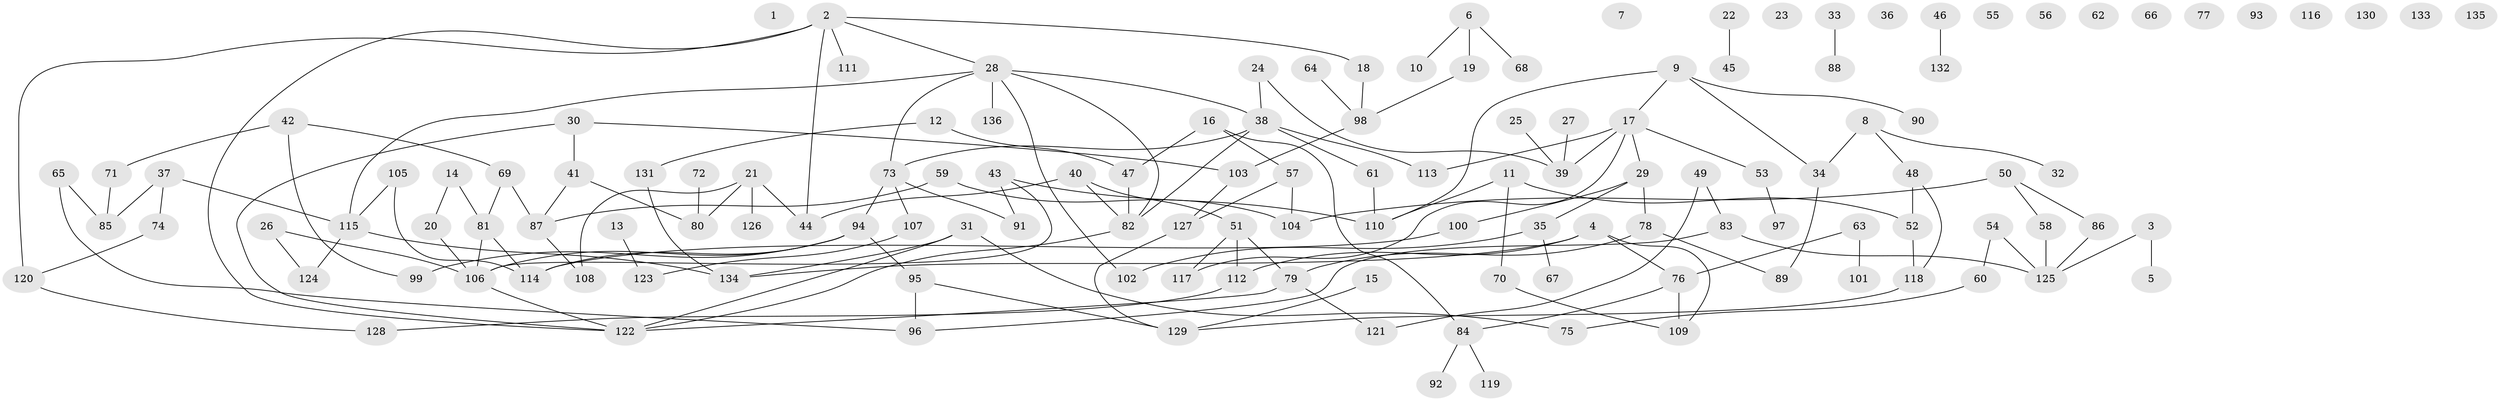 // Generated by graph-tools (version 1.1) at 2025/25/03/09/25 03:25:19]
// undirected, 136 vertices, 162 edges
graph export_dot {
graph [start="1"]
  node [color=gray90,style=filled];
  1;
  2;
  3;
  4;
  5;
  6;
  7;
  8;
  9;
  10;
  11;
  12;
  13;
  14;
  15;
  16;
  17;
  18;
  19;
  20;
  21;
  22;
  23;
  24;
  25;
  26;
  27;
  28;
  29;
  30;
  31;
  32;
  33;
  34;
  35;
  36;
  37;
  38;
  39;
  40;
  41;
  42;
  43;
  44;
  45;
  46;
  47;
  48;
  49;
  50;
  51;
  52;
  53;
  54;
  55;
  56;
  57;
  58;
  59;
  60;
  61;
  62;
  63;
  64;
  65;
  66;
  67;
  68;
  69;
  70;
  71;
  72;
  73;
  74;
  75;
  76;
  77;
  78;
  79;
  80;
  81;
  82;
  83;
  84;
  85;
  86;
  87;
  88;
  89;
  90;
  91;
  92;
  93;
  94;
  95;
  96;
  97;
  98;
  99;
  100;
  101;
  102;
  103;
  104;
  105;
  106;
  107;
  108;
  109;
  110;
  111;
  112;
  113;
  114;
  115;
  116;
  117;
  118;
  119;
  120;
  121;
  122;
  123;
  124;
  125;
  126;
  127;
  128;
  129;
  130;
  131;
  132;
  133;
  134;
  135;
  136;
  2 -- 18;
  2 -- 28;
  2 -- 44;
  2 -- 111;
  2 -- 120;
  2 -- 122;
  3 -- 5;
  3 -- 125;
  4 -- 76;
  4 -- 109;
  4 -- 112;
  4 -- 134;
  6 -- 10;
  6 -- 19;
  6 -- 68;
  8 -- 32;
  8 -- 34;
  8 -- 48;
  9 -- 17;
  9 -- 34;
  9 -- 90;
  9 -- 110;
  11 -- 52;
  11 -- 70;
  11 -- 110;
  12 -- 47;
  12 -- 131;
  13 -- 123;
  14 -- 20;
  14 -- 81;
  15 -- 129;
  16 -- 47;
  16 -- 57;
  16 -- 84;
  17 -- 29;
  17 -- 39;
  17 -- 53;
  17 -- 113;
  17 -- 117;
  18 -- 98;
  19 -- 98;
  20 -- 106;
  21 -- 44;
  21 -- 80;
  21 -- 108;
  21 -- 126;
  22 -- 45;
  24 -- 38;
  24 -- 39;
  25 -- 39;
  26 -- 106;
  26 -- 124;
  27 -- 39;
  28 -- 38;
  28 -- 73;
  28 -- 82;
  28 -- 102;
  28 -- 115;
  28 -- 136;
  29 -- 35;
  29 -- 78;
  29 -- 100;
  30 -- 41;
  30 -- 103;
  30 -- 122;
  31 -- 75;
  31 -- 122;
  31 -- 134;
  33 -- 88;
  34 -- 89;
  35 -- 67;
  35 -- 102;
  37 -- 74;
  37 -- 85;
  37 -- 115;
  38 -- 61;
  38 -- 73;
  38 -- 82;
  38 -- 113;
  40 -- 44;
  40 -- 51;
  40 -- 82;
  41 -- 80;
  41 -- 87;
  42 -- 69;
  42 -- 71;
  42 -- 99;
  43 -- 91;
  43 -- 106;
  43 -- 110;
  46 -- 132;
  47 -- 82;
  48 -- 52;
  48 -- 118;
  49 -- 83;
  49 -- 121;
  50 -- 58;
  50 -- 86;
  50 -- 104;
  51 -- 79;
  51 -- 112;
  51 -- 117;
  52 -- 118;
  53 -- 97;
  54 -- 60;
  54 -- 125;
  57 -- 104;
  57 -- 127;
  58 -- 125;
  59 -- 87;
  59 -- 104;
  60 -- 75;
  61 -- 110;
  63 -- 76;
  63 -- 101;
  64 -- 98;
  65 -- 85;
  65 -- 96;
  69 -- 81;
  69 -- 87;
  70 -- 109;
  71 -- 85;
  72 -- 80;
  73 -- 91;
  73 -- 94;
  73 -- 107;
  74 -- 120;
  76 -- 84;
  76 -- 109;
  78 -- 79;
  78 -- 89;
  79 -- 121;
  79 -- 122;
  81 -- 106;
  81 -- 114;
  82 -- 122;
  83 -- 96;
  83 -- 125;
  84 -- 92;
  84 -- 119;
  86 -- 125;
  87 -- 108;
  94 -- 95;
  94 -- 99;
  94 -- 106;
  94 -- 114;
  95 -- 96;
  95 -- 129;
  98 -- 103;
  100 -- 114;
  103 -- 127;
  105 -- 114;
  105 -- 115;
  106 -- 122;
  107 -- 123;
  112 -- 128;
  115 -- 124;
  115 -- 134;
  118 -- 129;
  120 -- 128;
  127 -- 129;
  131 -- 134;
}

